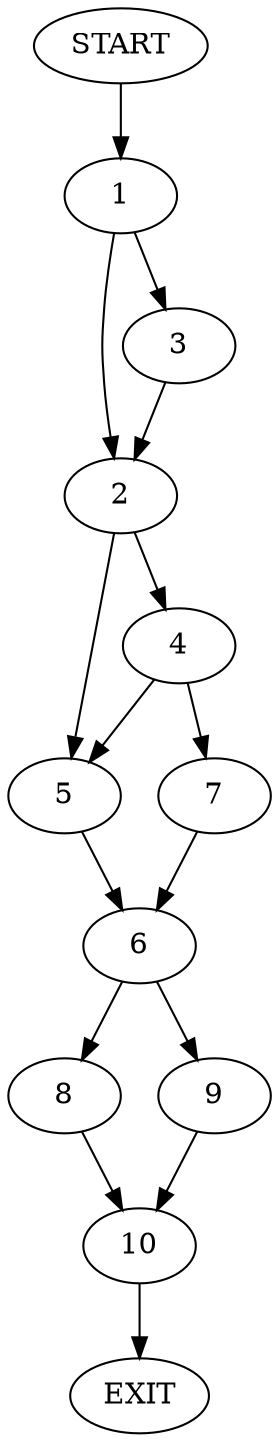 digraph {
0 [label="START"]
11 [label="EXIT"]
0 -> 1
1 -> 2
1 -> 3
3 -> 2
2 -> 4
2 -> 5
5 -> 6
4 -> 7
4 -> 5
7 -> 6
6 -> 8
6 -> 9
9 -> 10
8 -> 10
10 -> 11
}
